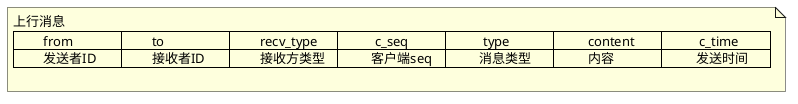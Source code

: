 @startuml
'https://plantuml.com/sequence-diagram

note as A
上行消息
|\t from \t|\t to \t|\t recv_type \t| \t   c_seq  \t| \t   type  \t|  \t  content   \t|  \t   c_time  \t|
|\t 发送者ID \t|\t 接收者ID\t|\t 接收方类型 \t| \t  客户端seq   \t| \t  消息类型   \t| \t  内容   \t| \t  发送时间   \t|

end note

@enduml